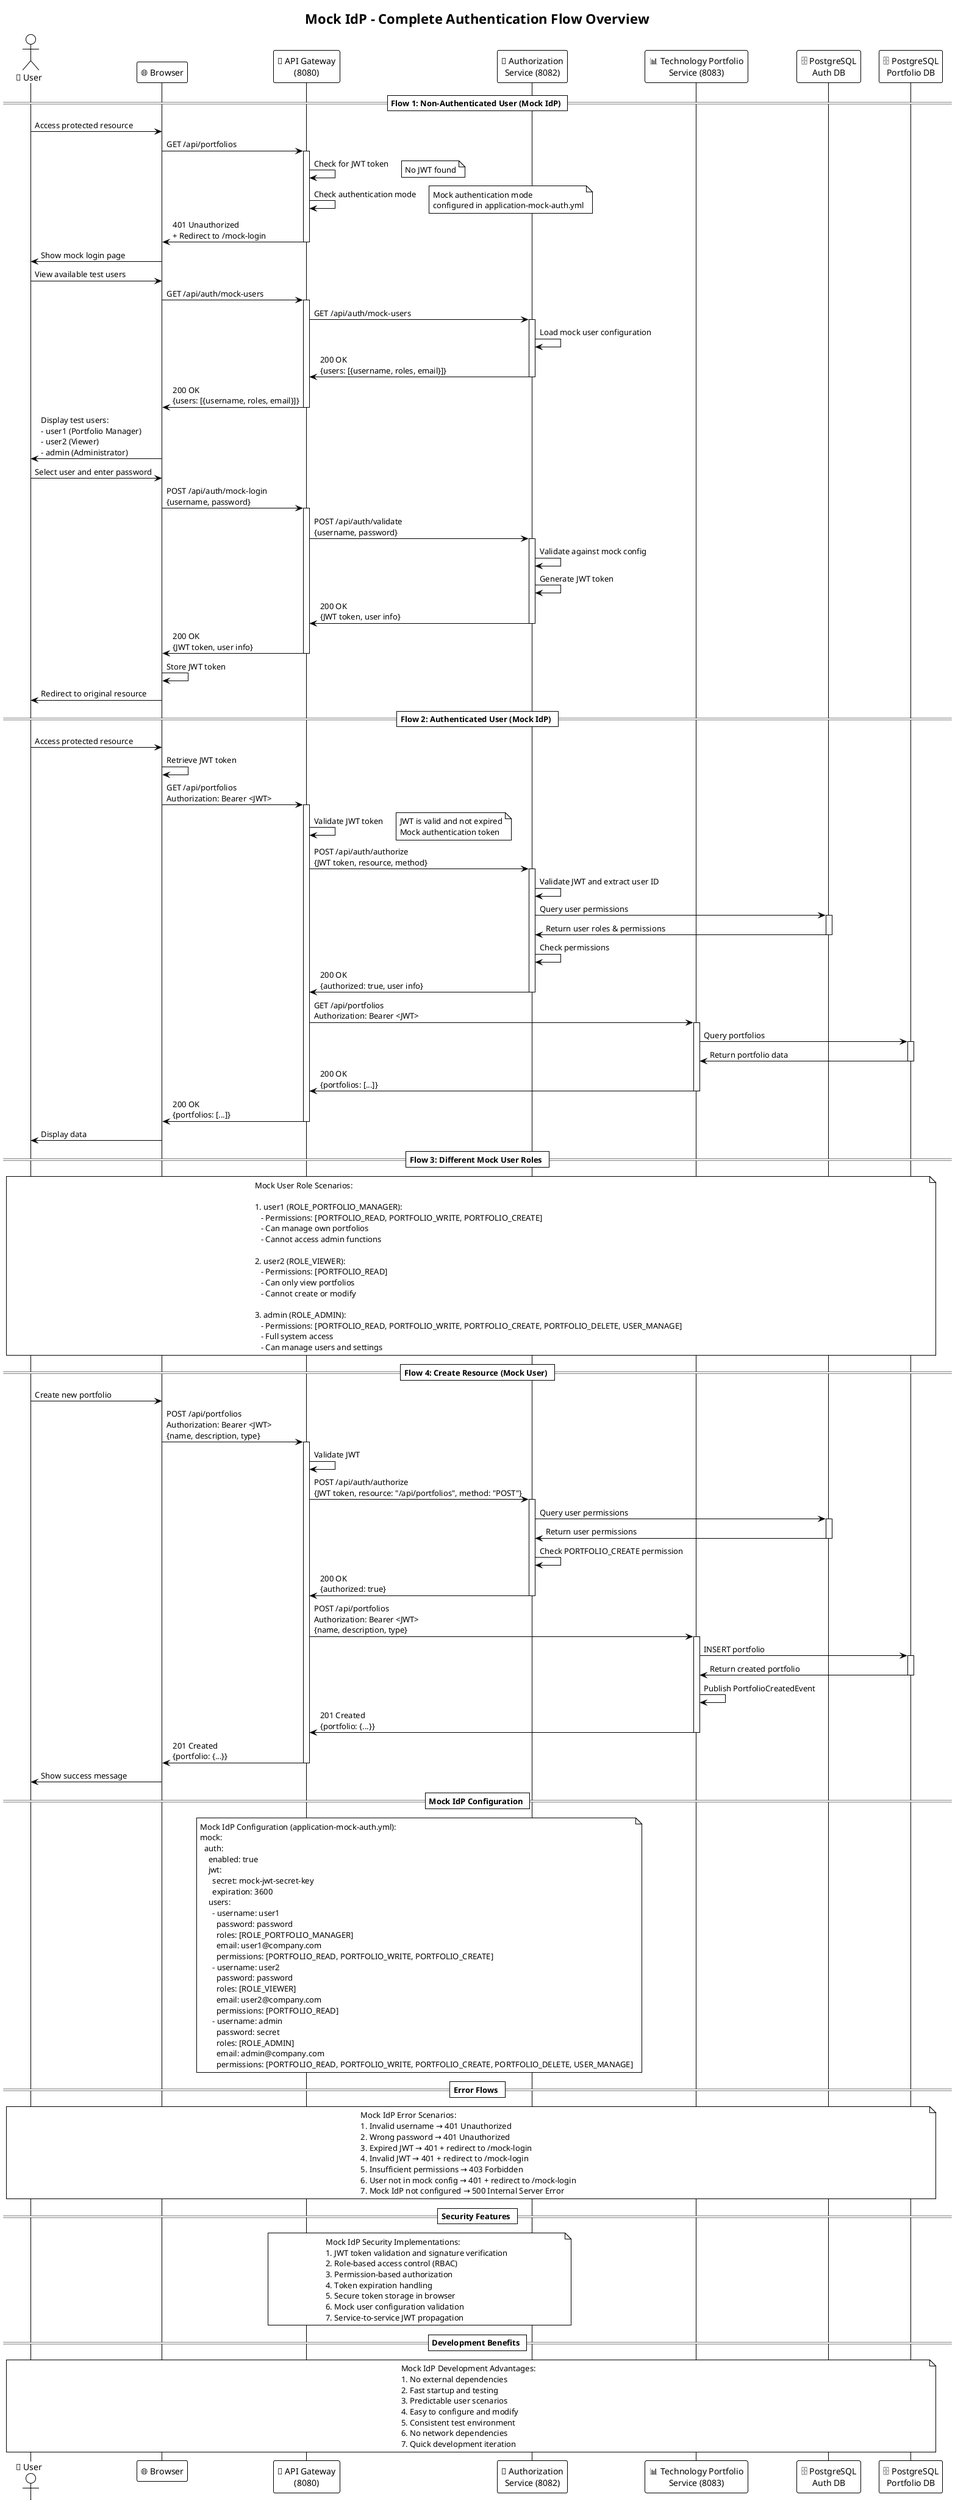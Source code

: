 @startuml Mock IdP - Complete Authentication Flow Overview
!theme plain
title Mock IdP - Complete Authentication Flow Overview

actor User as "👤 User"
participant "🌐 Browser" as Browser
participant "🚪 API Gateway\n(8080)" as Gateway
participant "🔐 Authorization\nService (8082)" as AuthService
participant "📊 Technology Portfolio\nService (8083)" as PortfolioService
participant "🗄️ PostgreSQL\nAuth DB" as AuthDB
participant "🗄️ PostgreSQL\nPortfolio DB" as PortfolioDB

== Flow 1: Non-Authenticated User (Mock IdP) ==
User -> Browser: Access protected resource
Browser -> Gateway: GET /api/portfolios
activate Gateway

Gateway -> Gateway: Check for JWT token
note right: No JWT found

Gateway -> Gateway: Check authentication mode
note right: Mock authentication mode\nconfigured in application-mock-auth.yml

Gateway -> Browser: 401 Unauthorized\n+ Redirect to /mock-login
deactivate Gateway

Browser -> User: Show mock login page

User -> Browser: View available test users
Browser -> Gateway: GET /api/auth/mock-users
activate Gateway

Gateway -> AuthService: GET /api/auth/mock-users
activate AuthService
AuthService -> AuthService: Load mock user configuration
AuthService -> Gateway: 200 OK\n{users: [{username, roles, email}]}
deactivate AuthService

Gateway -> Browser: 200 OK\n{users: [{username, roles, email}]}
deactivate Gateway

Browser -> User: Display test users:\n- user1 (Portfolio Manager)\n- user2 (Viewer)\n- admin (Administrator)

User -> Browser: Select user and enter password
Browser -> Gateway: POST /api/auth/mock-login\n{username, password}
activate Gateway

Gateway -> AuthService: POST /api/auth/validate\n{username, password}
activate AuthService

AuthService -> AuthService: Validate against mock config
AuthService -> AuthService: Generate JWT token
AuthService -> Gateway: 200 OK\n{JWT token, user info}
deactivate AuthService

Gateway -> Browser: 200 OK\n{JWT token, user info}
deactivate Gateway

Browser -> Browser: Store JWT token
Browser -> User: Redirect to original resource

== Flow 2: Authenticated User (Mock IdP) ==
User -> Browser: Access protected resource
Browser -> Browser: Retrieve JWT token
Browser -> Gateway: GET /api/portfolios\nAuthorization: Bearer <JWT>
activate Gateway

Gateway -> Gateway: Validate JWT token
note right: JWT is valid and not expired\nMock authentication token

Gateway -> AuthService: POST /api/auth/authorize\n{JWT token, resource, method}
activate AuthService

AuthService -> AuthService: Validate JWT and extract user ID
AuthService -> AuthDB: Query user permissions
activate AuthDB
AuthDB -> AuthService: Return user roles & permissions
deactivate AuthDB

AuthService -> AuthService: Check permissions
AuthService -> Gateway: 200 OK\n{authorized: true, user info}
deactivate AuthService

Gateway -> PortfolioService: GET /api/portfolios\nAuthorization: Bearer <JWT>
activate PortfolioService

PortfolioService -> PortfolioDB: Query portfolios
activate PortfolioDB
PortfolioDB -> PortfolioService: Return portfolio data
deactivate PortfolioDB

PortfolioService -> Gateway: 200 OK\n{portfolios: [...]}
deactivate PortfolioService

Gateway -> Browser: 200 OK\n{portfolios: [...]}
deactivate Gateway

Browser -> User: Display data

== Flow 3: Different Mock User Roles ==
note over User, PortfolioDB
Mock User Role Scenarios:

1. user1 (ROLE_PORTFOLIO_MANAGER):
   - Permissions: [PORTFOLIO_READ, PORTFOLIO_WRITE, PORTFOLIO_CREATE]
   - Can manage own portfolios
   - Cannot access admin functions

2. user2 (ROLE_VIEWER):
   - Permissions: [PORTFOLIO_READ]
   - Can only view portfolios
   - Cannot create or modify

3. admin (ROLE_ADMIN):
   - Permissions: [PORTFOLIO_READ, PORTFOLIO_WRITE, PORTFOLIO_CREATE, PORTFOLIO_DELETE, USER_MANAGE]
   - Full system access
   - Can manage users and settings
end note

== Flow 4: Create Resource (Mock User) ==
User -> Browser: Create new portfolio
Browser -> Gateway: POST /api/portfolios\nAuthorization: Bearer <JWT>\n{name, description, type}
activate Gateway

Gateway -> Gateway: Validate JWT
Gateway -> AuthService: POST /api/auth/authorize\n{JWT token, resource: "/api/portfolios", method: "POST"}
activate AuthService

AuthService -> AuthDB: Query user permissions
activate AuthDB
AuthDB -> AuthService: Return user permissions
deactivate AuthDB

AuthService -> AuthService: Check PORTFOLIO_CREATE permission
AuthService -> Gateway: 200 OK\n{authorized: true}
deactivate AuthService

Gateway -> PortfolioService: POST /api/portfolios\nAuthorization: Bearer <JWT>\n{name, description, type}
activate PortfolioService

PortfolioService -> PortfolioDB: INSERT portfolio
activate PortfolioDB
PortfolioDB -> PortfolioService: Return created portfolio
deactivate PortfolioDB

PortfolioService -> PortfolioService: Publish PortfolioCreatedEvent
PortfolioService -> Gateway: 201 Created\n{portfolio: {...}}
deactivate PortfolioService

Gateway -> Browser: 201 Created\n{portfolio: {...}}
deactivate Gateway

Browser -> User: Show success message

== Mock IdP Configuration ==
note over Gateway, AuthService
Mock IdP Configuration (application-mock-auth.yml):
mock:
  auth:
    enabled: true
    jwt:
      secret: mock-jwt-secret-key
      expiration: 3600
    users:
      - username: user1
        password: password
        roles: [ROLE_PORTFOLIO_MANAGER]
        email: user1@company.com
        permissions: [PORTFOLIO_READ, PORTFOLIO_WRITE, PORTFOLIO_CREATE]
      - username: user2
        password: password
        roles: [ROLE_VIEWER]
        email: user2@company.com
        permissions: [PORTFOLIO_READ]
      - username: admin
        password: secret
        roles: [ROLE_ADMIN]
        email: admin@company.com
        permissions: [PORTFOLIO_READ, PORTFOLIO_WRITE, PORTFOLIO_CREATE, PORTFOLIO_DELETE, USER_MANAGE]
end note

== Error Flows ==
note over User, PortfolioDB
Mock IdP Error Scenarios:
1. Invalid username → 401 Unauthorized
2. Wrong password → 401 Unauthorized
3. Expired JWT → 401 + redirect to /mock-login
4. Invalid JWT → 401 + redirect to /mock-login
5. Insufficient permissions → 403 Forbidden
6. User not in mock config → 401 + redirect to /mock-login
7. Mock IdP not configured → 500 Internal Server Error
end note

== Security Features ==
note over Gateway, AuthService
Mock IdP Security Implementations:
1. JWT token validation and signature verification
2. Role-based access control (RBAC)
3. Permission-based authorization
4. Token expiration handling
5. Secure token storage in browser
6. Mock user configuration validation
7. Service-to-service JWT propagation
end note

== Development Benefits ==
note over User, PortfolioDB
Mock IdP Development Advantages:
1. No external dependencies
2. Fast startup and testing
3. Predictable user scenarios
4. Easy to configure and modify
5. Consistent test environment
6. No network dependencies
7. Quick development iteration
end note

@enduml 